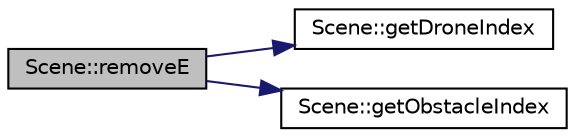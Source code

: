 digraph "Scene::removeE"
{
 // LATEX_PDF_SIZE
  edge [fontname="Helvetica",fontsize="10",labelfontname="Helvetica",labelfontsize="10"];
  node [fontname="Helvetica",fontsize="10",shape=record];
  rankdir="LR";
  Node1 [label="Scene::removeE",height=0.2,width=0.4,color="black", fillcolor="grey75", style="filled", fontcolor="black",tooltip="Metoda pozwalająca usuwanie elementu krajobrazu."];
  Node1 -> Node2 [color="midnightblue",fontsize="10",style="solid",fontname="Helvetica"];
  Node2 [label="Scene::getDroneIndex",height=0.2,width=0.4,color="black", fillcolor="white", style="filled",URL="$class_scene.html#af7050c9e8faaad9a9cdd35c8dab10f04",tooltip="metoda zwracająca indeks drona"];
  Node1 -> Node3 [color="midnightblue",fontsize="10",style="solid",fontname="Helvetica"];
  Node3 [label="Scene::getObstacleIndex",height=0.2,width=0.4,color="black", fillcolor="white", style="filled",URL="$class_scene.html#a0cddb14877a3b915e95dd1d7f6ee12d8",tooltip="metoda zwracająca indeks przeszkody"];
}
